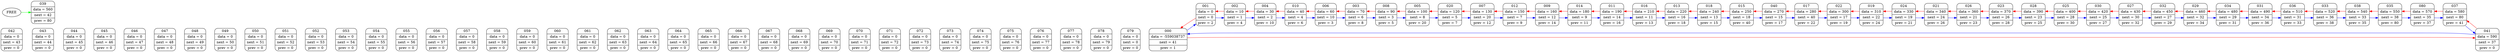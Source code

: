 digraph G
	{
	rankdir = LR
	node000 [shape=Mrecord; label = " {000} | {data = -559038737} | {next = 41} |{ prev = 1 }"];
	node001 [shape=Mrecord; label = " {001} | {data = 0} | {next = 0} |{ prev = 2 }"];
	node002 [shape=Mrecord; label = " {002} | {data = 10} | {next = 1} |{ prev = 4 }"];
	node003 [shape=Mrecord; label = " {003} | {data = 70} | {next = 6} |{ prev = 8 }"];
	node004 [shape=Mrecord; label = " {004} | {data = 30} | {next = 2} |{ prev = 10 }"];
	node005 [shape=Mrecord; label = " {005} | {data = 100} | {next = 8} |{ prev = 20 }"];
	node006 [shape=Mrecord; label = " {006} | {data = 60} | {next = 10} |{ prev = 3 }"];
	node007 [shape=Mrecord; label = " {007} | {data = 130} | {next = 20} |{ prev = 12 }"];
	node008 [shape=Mrecord; label = " {008} | {data = 90} | {next = 3} |{ prev = 5 }"];
	node009 [shape=Mrecord; label = " {009} | {data = 160} | {next = 12} |{ prev = 14 }"];
	node010 [shape=Mrecord; label = " {010} | {data = 40} | {next = 4} |{ prev = 6 }"];
	node011 [shape=Mrecord; label = " {011} | {data = 190} | {next = 14} |{ prev = 16 }"];
	node012 [shape=Mrecord; label = " {012} | {data = 150} | {next = 7} |{ prev = 9 }"];
	node013 [shape=Mrecord; label = " {013} | {data = 220} | {next = 16} |{ prev = 18 }"];
	node014 [shape=Mrecord; label = " {014} | {data = 180} | {next = 9} |{ prev = 11 }"];
	node015 [shape=Mrecord; label = " {015} | {data = 250} | {next = 18} |{ prev = 40 }"];
	node016 [shape=Mrecord; label = " {016} | {data = 210} | {next = 11} |{ prev = 13 }"];
	node017 [shape=Mrecord; label = " {017} | {data = 280} | {next = 40} |{ prev = 22 }"];
	node018 [shape=Mrecord; label = " {018} | {data = 240} | {next = 13} |{ prev = 15 }"];
	node019 [shape=Mrecord; label = " {019} | {data = 310} | {next = 22} |{ prev = 24 }"];
	node020 [shape=Mrecord; label = " {020} | {data = 120} | {next = 5} |{ prev = 7 }"];
	node021 [shape=Mrecord; label = " {021} | {data = 340} | {next = 24} |{ prev = 26 }"];
	node022 [shape=Mrecord; label = " {022} | {data = 300} | {next = 17} |{ prev = 19 }"];
	node023 [shape=Mrecord; label = " {023} | {data = 370} | {next = 26} |{ prev = 28 }"];
	node024 [shape=Mrecord; label = " {024} | {data = 330} | {next = 19} |{ prev = 21 }"];
	node025 [shape=Mrecord; label = " {025} | {data = 400} | {next = 28} |{ prev = 30 }"];
	node026 [shape=Mrecord; label = " {026} | {data = 360} | {next = 21} |{ prev = 23 }"];
	node027 [shape=Mrecord; label = " {027} | {data = 430} | {next = 30} |{ prev = 32 }"];
	node028 [shape=Mrecord; label = " {028} | {data = 390} | {next = 23} |{ prev = 25 }"];
	node029 [shape=Mrecord; label = " {029} | {data = 460} | {next = 32} |{ prev = 34 }"];
	node030 [shape=Mrecord; label = " {030} | {data = 420} | {next = 25} |{ prev = 27 }"];
	node031 [shape=Mrecord; label = " {031} | {data = 490} | {next = 34} |{ prev = 36 }"];
	node032 [shape=Mrecord; label = " {032} | {data = 450} | {next = 27} |{ prev = 29 }"];
	node033 [shape=Mrecord; label = " {033} | {data = 520} | {next = 36} |{ prev = 38 }"];
	node034 [shape=Mrecord; label = " {034} | {data = 480} | {next = 29} |{ prev = 31 }"];
	node035 [shape=Mrecord; label = " {035} | {data = 550} | {next = 38} |{ prev = 80 }"];
	node036 [shape=Mrecord; label = " {036} | {data = 510} | {next = 31} |{ prev = 33 }"];
	node037 [shape=Mrecord; label = " {037} | {data = 580} | {next = 80} |{ prev = 41 }"];
	node038 [shape=Mrecord; label = " {038} | {data = 540} | {next = 33} |{ prev = 35 }"];
	node039 [shape=Mrecord; label = " {039} | {data = 560} | {next = 42} |{ prev = 80 }"];
	node040 [shape=Mrecord; label = " {040} | {data = 270} | {next = 15} |{ prev = 17 }"];
	node041 [shape=Mrecord; label = " {041} | {data = 590} | {next = 37} |{ prev = 0 }"];
	node042 [shape=Mrecord; label = " {042} | {data = 0} | {next = 43} |{ prev = 0 }"];
	node043 [shape=Mrecord; label = " {043} | {data = 0} | {next = 44} |{ prev = 0 }"];
	node044 [shape=Mrecord; label = " {044} | {data = 0} | {next = 45} |{ prev = 0 }"];
	node045 [shape=Mrecord; label = " {045} | {data = 0} | {next = 46} |{ prev = 0 }"];
	node046 [shape=Mrecord; label = " {046} | {data = 0} | {next = 47} |{ prev = 0 }"];
	node047 [shape=Mrecord; label = " {047} | {data = 0} | {next = 48} |{ prev = 0 }"];
	node048 [shape=Mrecord; label = " {048} | {data = 0} | {next = 49} |{ prev = 0 }"];
	node049 [shape=Mrecord; label = " {049} | {data = 0} | {next = 50} |{ prev = 0 }"];
	node050 [shape=Mrecord; label = " {050} | {data = 0} | {next = 51} |{ prev = 0 }"];
	node051 [shape=Mrecord; label = " {051} | {data = 0} | {next = 52} |{ prev = 0 }"];
	node052 [shape=Mrecord; label = " {052} | {data = 0} | {next = 53} |{ prev = 0 }"];
	node053 [shape=Mrecord; label = " {053} | {data = 0} | {next = 54} |{ prev = 0 }"];
	node054 [shape=Mrecord; label = " {054} | {data = 0} | {next = 55} |{ prev = 0 }"];
	node055 [shape=Mrecord; label = " {055} | {data = 0} | {next = 56} |{ prev = 0 }"];
	node056 [shape=Mrecord; label = " {056} | {data = 0} | {next = 57} |{ prev = 0 }"];
	node057 [shape=Mrecord; label = " {057} | {data = 0} | {next = 58} |{ prev = 0 }"];
	node058 [shape=Mrecord; label = " {058} | {data = 0} | {next = 59} |{ prev = 0 }"];
	node059 [shape=Mrecord; label = " {059} | {data = 0} | {next = 60} |{ prev = 0 }"];
	node060 [shape=Mrecord; label = " {060} | {data = 0} | {next = 61} |{ prev = 0 }"];
	node061 [shape=Mrecord; label = " {061} | {data = 0} | {next = 62} |{ prev = 0 }"];
	node062 [shape=Mrecord; label = " {062} | {data = 0} | {next = 63} |{ prev = 0 }"];
	node063 [shape=Mrecord; label = " {063} | {data = 0} | {next = 64} |{ prev = 0 }"];
	node064 [shape=Mrecord; label = " {064} | {data = 0} | {next = 65} |{ prev = 0 }"];
	node065 [shape=Mrecord; label = " {065} | {data = 0} | {next = 66} |{ prev = 0 }"];
	node066 [shape=Mrecord; label = " {066} | {data = 0} | {next = 67} |{ prev = 0 }"];
	node067 [shape=Mrecord; label = " {067} | {data = 0} | {next = 68} |{ prev = 0 }"];
	node068 [shape=Mrecord; label = " {068} | {data = 0} | {next = 69} |{ prev = 0 }"];
	node069 [shape=Mrecord; label = " {069} | {data = 0} | {next = 70} |{ prev = 0 }"];
	node070 [shape=Mrecord; label = " {070} | {data = 0} | {next = 71} |{ prev = 0 }"];
	node071 [shape=Mrecord; label = " {071} | {data = 0} | {next = 72} |{ prev = 0 }"];
	node072 [shape=Mrecord; label = " {072} | {data = 0} | {next = 73} |{ prev = 0 }"];
	node073 [shape=Mrecord; label = " {073} | {data = 0} | {next = 74} |{ prev = 0 }"];
	node074 [shape=Mrecord; label = " {074} | {data = 0} | {next = 75} |{ prev = 0 }"];
	node075 [shape=Mrecord; label = " {075} | {data = 0} | {next = 76} |{ prev = 0 }"];
	node076 [shape=Mrecord; label = " {076} | {data = 0} | {next = 77} |{ prev = 0 }"];
	node077 [shape=Mrecord; label = " {077} | {data = 0} | {next = 78} |{ prev = 0 }"];
	node078 [shape=Mrecord; label = " {078} | {data = 0} | {next = 79} |{ prev = 0 }"];
	node079 [shape=Mrecord; label = " {079} | {data = 0} | {next = 0} |{ prev = 0 }"];
	node080 [shape=Mrecord; label = " {080} | {data = 570} | {next = 35} |{ prev = 37 }"];
	node041 -> node037 [weight = 1000; color = white; ];
	node000 -> node041 [weight = 1000; color = white; ];
	node001 -> node000 [weight = 1000; color = white; ];
	node006 -> node010 [weight = 1000; color = white; ];
	node002 -> node001 [weight = 1000; color = white; ];
	node008 -> node003 [weight = 1000; color = white; ];
	node010 -> node004 [weight = 1000; color = white; ];
	node020 -> node005 [weight = 1000; color = white; ];
	node003 -> node006 [weight = 1000; color = white; ];
	node012 -> node007 [weight = 1000; color = white; ];
	node004 -> node002 [weight = 1000; color = white; ];
	node014 -> node009 [weight = 1000; color = white; ];
	node007 -> node020 [weight = 1000; color = white; ];
	node016 -> node011 [weight = 1000; color = white; ];
	node009 -> node012 [weight = 1000; color = white; ];
	node018 -> node013 [weight = 1000; color = white; ];
	node011 -> node014 [weight = 1000; color = white; ];
	node040 -> node015 [weight = 1000; color = white; ];
	node013 -> node016 [weight = 1000; color = white; ];
	node022 -> node017 [weight = 1000; color = white; ];
	node005 -> node008 [weight = 1000; color = white; ];
	node024 -> node019 [weight = 1000; color = white; ];
	node017 -> node040 [weight = 1000; color = white; ];
	node026 -> node021 [weight = 1000; color = white; ];
	node019 -> node022 [weight = 1000; color = white; ];
	node028 -> node023 [weight = 1000; color = white; ];
	node021 -> node024 [weight = 1000; color = white; ];
	node030 -> node025 [weight = 1000; color = white; ];
	node023 -> node026 [weight = 1000; color = white; ];
	node032 -> node027 [weight = 1000; color = white; ];
	node025 -> node028 [weight = 1000; color = white; ];
	node034 -> node029 [weight = 1000; color = white; ];
	node027 -> node030 [weight = 1000; color = white; ];
	node036 -> node031 [weight = 1000; color = white; ];
	node029 -> node032 [weight = 1000; color = white; ];
	node038 -> node033 [weight = 1000; color = white; ];
	node031 -> node034 [weight = 1000; color = white; ];
	node080 -> node035 [weight = 1000; color = white; ];
	node033 -> node036 [weight = 1000; color = white; ];
	node042 -> node043 [weight = 1000; color = white; ];
	node015 -> node018 [weight = 1000; color = white; ];
	node037 -> node080 [weight = 1000; color = white; ];
	node043 -> node044 [weight = 1000; color = white; ];
	node044 -> node045 [weight = 1000; color = white; ];
	node045 -> node046 [weight = 1000; color = white; ];
	node046 -> node047 [weight = 1000; color = white; ];
	node047 -> node048 [weight = 1000; color = white; ];
	node048 -> node049 [weight = 1000; color = white; ];
	node049 -> node050 [weight = 1000; color = white; ];
	node050 -> node051 [weight = 1000; color = white; ];
	node051 -> node052 [weight = 1000; color = white; ];
	node052 -> node053 [weight = 1000; color = white; ];
	node053 -> node054 [weight = 1000; color = white; ];
	node054 -> node055 [weight = 1000; color = white; ];
	node055 -> node056 [weight = 1000; color = white; ];
	node056 -> node057 [weight = 1000; color = white; ];
	node057 -> node058 [weight = 1000; color = white; ];
	node058 -> node059 [weight = 1000; color = white; ];
	node059 -> node060 [weight = 1000; color = white; ];
	node060 -> node061 [weight = 1000; color = white; ];
	node061 -> node062 [weight = 1000; color = white; ];
	node062 -> node063 [weight = 1000; color = white; ];
	node063 -> node064 [weight = 1000; color = white; ];
	node064 -> node065 [weight = 1000; color = white; ];
	node065 -> node066 [weight = 1000; color = white; ];
	node066 -> node067 [weight = 1000; color = white; ];
	node067 -> node068 [weight = 1000; color = white; ];
	node068 -> node069 [weight = 1000; color = white; ];
	node069 -> node070 [weight = 1000; color = white; ];
	node070 -> node071 [weight = 1000; color = white; ];
	node071 -> node072 [weight = 1000; color = white; ];
	node072 -> node073 [weight = 1000; color = white; ];
	node073 -> node074 [weight = 1000; color = white; ];
	node074 -> node075 [weight = 1000; color = white; ];
	node075 -> node076 [weight = 1000; color = white; ];
	node076 -> node077 [weight = 1000; color = white; ];
	node077 -> node078 [weight = 1000; color = white; ];
	node078 -> node079 [weight = 1000; color = white; ];
	node079 -> node000 [weight = 1000; color = white; ];
	node000 -> node041 [weight = 1000; color = white; ];
	node035 -> node038 [weight = 1000; color = white; ];
	node000 ->node041 [weight = 100; color = red;]
	node041 ->node037 [weight = 100; color = red;]
	node037 ->node080 [weight = 100; color = red;]
	node080 ->node035 [weight = 100; color = red;]
	node035 ->node038 [weight = 100; color = red;]
	node038 ->node033 [weight = 100; color = red;]
	node033 ->node036 [weight = 100; color = red;]
	node036 ->node031 [weight = 100; color = red;]
	node031 ->node034 [weight = 100; color = red;]
	node034 ->node029 [weight = 100; color = red;]
	node029 ->node032 [weight = 100; color = red;]
	node032 ->node027 [weight = 100; color = red;]
	node027 ->node030 [weight = 100; color = red;]
	node030 ->node025 [weight = 100; color = red;]
	node025 ->node028 [weight = 100; color = red;]
	node028 ->node023 [weight = 100; color = red;]
	node023 ->node026 [weight = 100; color = red;]
	node026 ->node021 [weight = 100; color = red;]
	node021 ->node024 [weight = 100; color = red;]
	node024 ->node019 [weight = 100; color = red;]
	node019 ->node022 [weight = 100; color = red;]
	node022 ->node017 [weight = 100; color = red;]
	node017 ->node040 [weight = 100; color = red;]
	node040 ->node015 [weight = 100; color = red;]
	node015 ->node018 [weight = 100; color = red;]
	node018 ->node013 [weight = 100; color = red;]
	node013 ->node016 [weight = 100; color = red;]
	node016 ->node011 [weight = 100; color = red;]
	node011 ->node014 [weight = 100; color = red;]
	node014 ->node009 [weight = 100; color = red;]
	node009 ->node012 [weight = 100; color = red;]
	node012 ->node007 [weight = 100; color = red;]
	node007 ->node020 [weight = 100; color = red;]
	node020 ->node005 [weight = 100; color = red;]
	node005 ->node008 [weight = 100; color = red;]
	node008 ->node003 [weight = 100; color = red;]
	node003 ->node006 [weight = 100; color = red;]
	node006 ->node010 [weight = 100; color = red;]
	node010 ->node004 [weight = 100; color = red;]
	node004 ->node002 [weight = 100; color = red;]
	node002 ->node001 [weight = 100; color = red;]
	node001 ->node000 [weight = 100; color = red;]
	node000 -> node001 [color = blue;]
	node001 -> node002 [color = blue;]
	node002 -> node004 [color = blue;]
	node004 -> node010 [color = blue;]
	node010 -> node006 [color = blue;]
	node006 -> node003 [color = blue;]
	node003 -> node008 [color = blue;]
	node008 -> node005 [color = blue;]
	node005 -> node020 [color = blue;]
	node020 -> node007 [color = blue;]
	node007 -> node012 [color = blue;]
	node012 -> node009 [color = blue;]
	node009 -> node014 [color = blue;]
	node014 -> node011 [color = blue;]
	node011 -> node016 [color = blue;]
	node016 -> node013 [color = blue;]
	node013 -> node018 [color = blue;]
	node018 -> node015 [color = blue;]
	node015 -> node040 [color = blue;]
	node040 -> node017 [color = blue;]
	node017 -> node022 [color = blue;]
	node022 -> node019 [color = blue;]
	node019 -> node024 [color = blue;]
	node024 -> node021 [color = blue;]
	node021 -> node026 [color = blue;]
	node026 -> node023 [color = blue;]
	node023 -> node028 [color = blue;]
	node028 -> node025 [color = blue;]
	node025 -> node030 [color = blue;]
	node030 -> node027 [color = blue;]
	node027 -> node032 [color = blue;]
	node032 -> node029 [color = blue;]
	node029 -> node034 [color = blue;]
	node034 -> node031 [color = blue;]
	node031 -> node036 [color = blue;]
	node036 -> node033 [color = blue;]
	node033 -> node038 [color = blue;]
	node038 -> node035 [color = blue;]
	node035 -> node080 [color = blue;]
	node080 -> node037 [color = blue;]
	node037 -> node041 [color = blue;]
	node041 -> node000 [color = blue;]
	FREE -> node039 [color = green;]
	}
